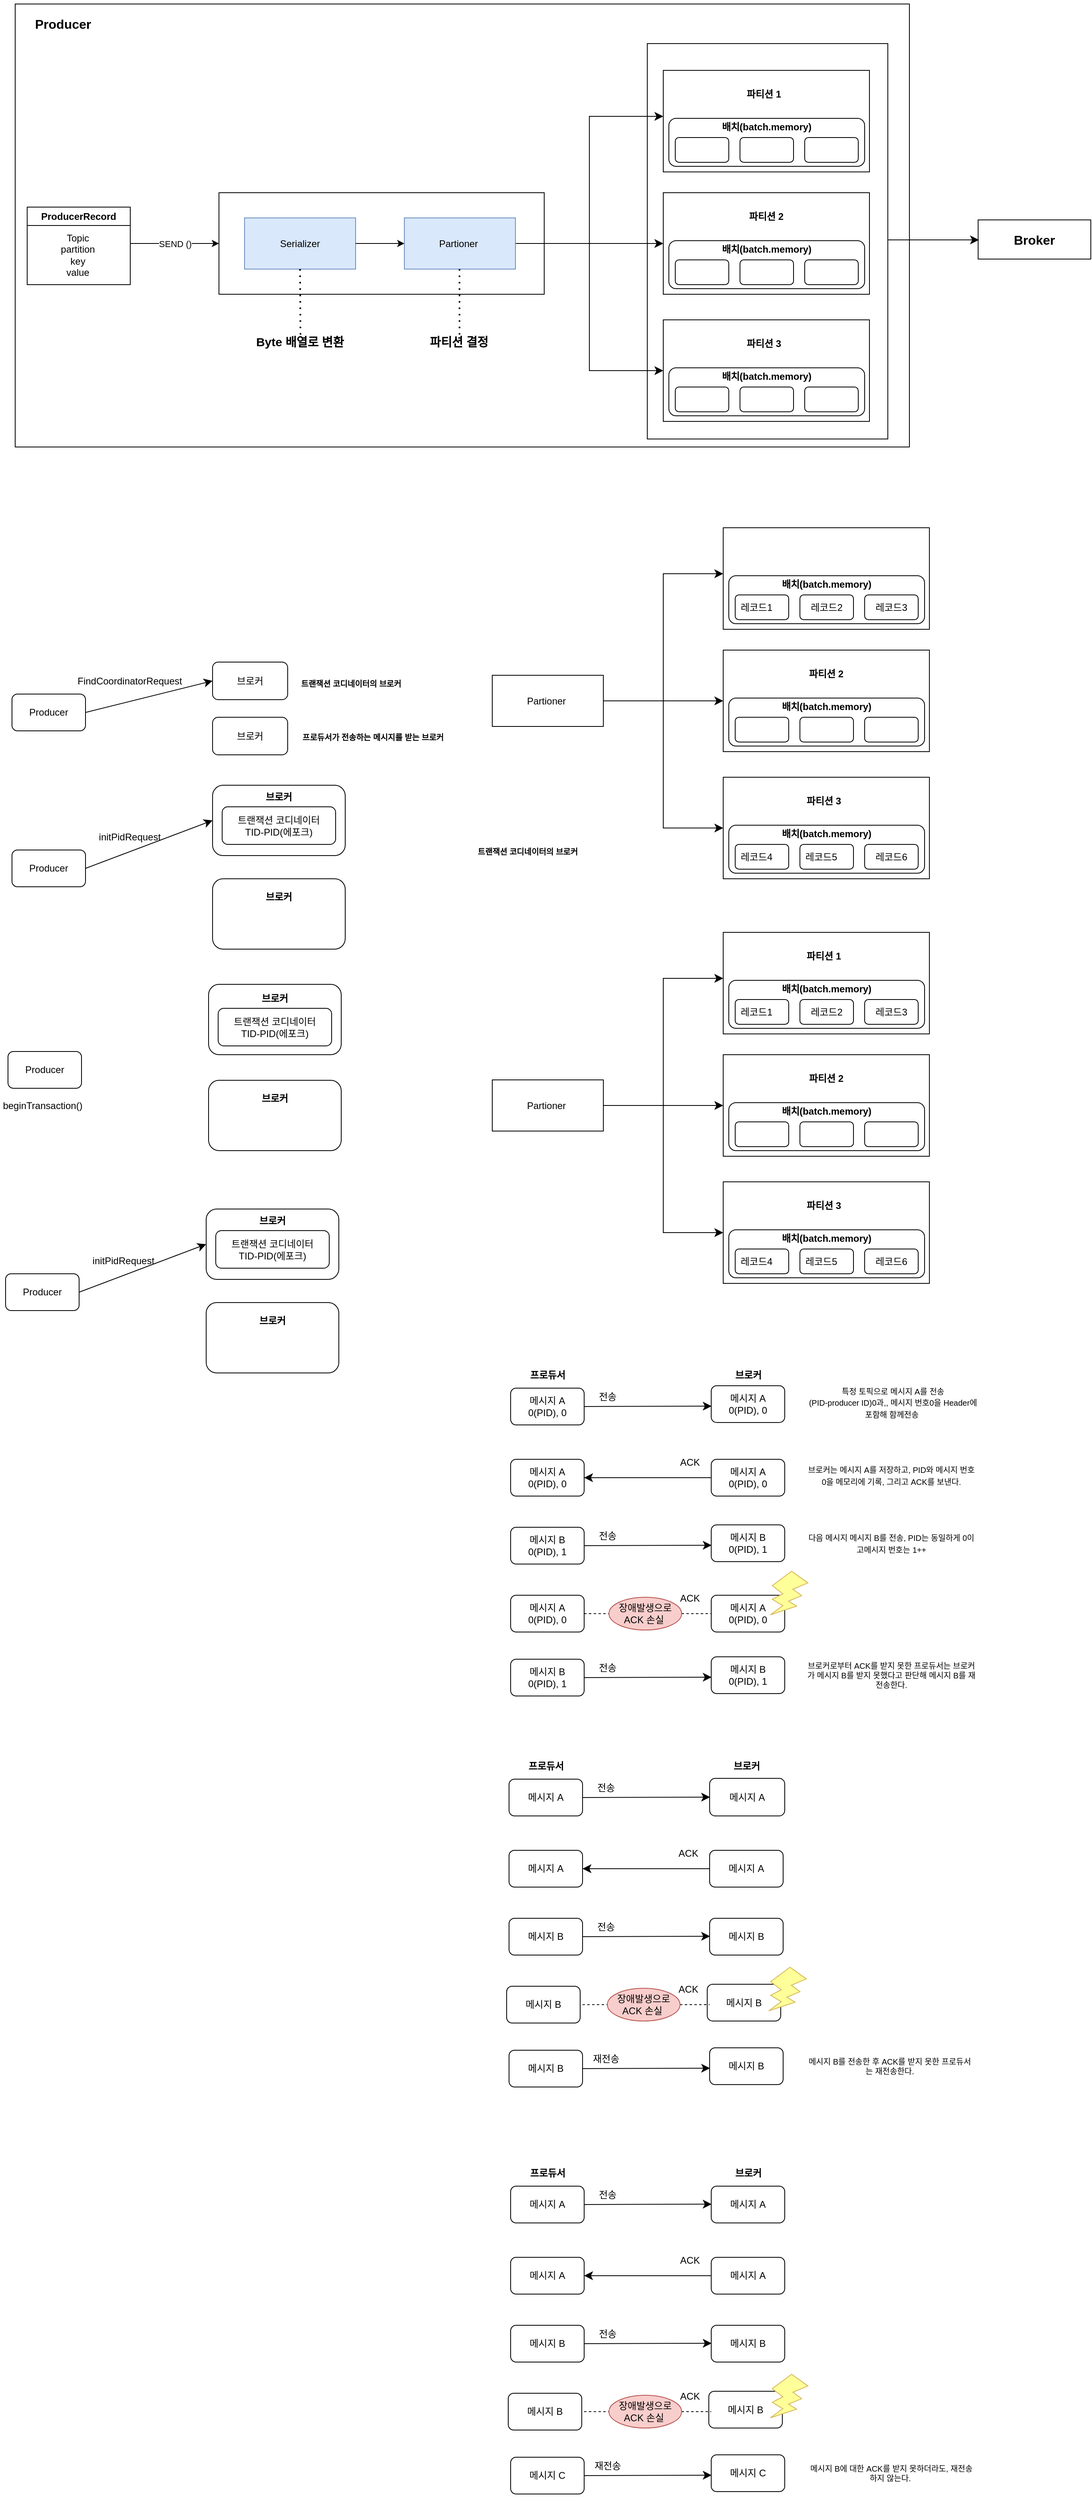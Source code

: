 <mxfile version="21.7.5" type="github">
  <diagram name="페이지-1" id="CoSt_HR49lXktYblnPgQ">
    <mxGraphModel dx="1995" dy="1482" grid="0" gridSize="10" guides="1" tooltips="1" connect="1" arrows="1" fold="1" page="0" pageScale="1" pageWidth="827" pageHeight="1169" math="0" shadow="0">
      <root>
        <mxCell id="0" />
        <mxCell id="1" parent="0" />
        <mxCell id="32S8_ldKSzhRg-4pERwt-147" value="" style="rounded=1;whiteSpace=wrap;html=1;" vertex="1" parent="1">
          <mxGeometry x="-451" y="515" width="166" height="88" as="geometry" />
        </mxCell>
        <mxCell id="32S8_ldKSzhRg-4pERwt-108" value="" style="rounded=0;whiteSpace=wrap;html=1;fillColor=none;" vertex="1" parent="1">
          <mxGeometry x="-693" y="-711" width="1119" height="554" as="geometry" />
        </mxCell>
        <mxCell id="32S8_ldKSzhRg-4pERwt-95" value="" style="rounded=0;whiteSpace=wrap;html=1;fillColor=none;" vertex="1" parent="1">
          <mxGeometry x="-438" y="-475" width="407" height="127" as="geometry" />
        </mxCell>
        <mxCell id="32S8_ldKSzhRg-4pERwt-91" value="" style="rounded=0;whiteSpace=wrap;html=1;fillColor=none;" vertex="1" parent="1">
          <mxGeometry x="98" y="-661.5" width="301" height="494.5" as="geometry" />
        </mxCell>
        <mxCell id="32S8_ldKSzhRg-4pERwt-36" value="메시지 B" style="rounded=1;whiteSpace=wrap;html=1;" vertex="1" parent="1">
          <mxGeometry x="173" y="1765.5" width="92" height="46" as="geometry" />
        </mxCell>
        <mxCell id="7iOHDSarvKrouboTnWBL-36" value="" style="rounded=1;whiteSpace=wrap;html=1;" parent="1" vertex="1">
          <mxGeometry x="200" y="4" width="245" height="60" as="geometry" />
        </mxCell>
        <mxCell id="7iOHDSarvKrouboTnWBL-35" value="" style="rounded=1;whiteSpace=wrap;html=1;" parent="1" vertex="1">
          <mxGeometry x="200" y="157" width="245" height="60" as="geometry" />
        </mxCell>
        <mxCell id="7iOHDSarvKrouboTnWBL-15" value="" style="rounded=1;whiteSpace=wrap;html=1;" parent="1" vertex="1">
          <mxGeometry x="200" y="316" width="245" height="60" as="geometry" />
        </mxCell>
        <mxCell id="7iOHDSarvKrouboTnWBL-1" value="Partioner&amp;nbsp;" style="rounded=0;whiteSpace=wrap;html=1;" parent="1" vertex="1">
          <mxGeometry x="-96" y="128.5" width="139" height="64" as="geometry" />
        </mxCell>
        <mxCell id="7iOHDSarvKrouboTnWBL-5" value="" style="edgeStyle=elbowEdgeStyle;elbow=horizontal;endArrow=classic;html=1;curved=0;rounded=0;endSize=8;startSize=8;fontSize=12;entryX=0;entryY=0.5;entryDx=0;entryDy=0;exitX=1;exitY=0.5;exitDx=0;exitDy=0;" parent="1" source="7iOHDSarvKrouboTnWBL-1" edge="1">
          <mxGeometry width="50" height="50" relative="1" as="geometry">
            <mxPoint x="56" y="108" as="sourcePoint" />
            <mxPoint x="193" y="1.5" as="targetPoint" />
          </mxGeometry>
        </mxCell>
        <mxCell id="7iOHDSarvKrouboTnWBL-8" value="" style="rounded=0;whiteSpace=wrap;html=1;fillColor=none;" parent="1" vertex="1">
          <mxGeometry x="193" y="256" width="258" height="127" as="geometry" />
        </mxCell>
        <mxCell id="7iOHDSarvKrouboTnWBL-9" value="레코드4&lt;span style=&quot;white-space: pre;&quot;&gt;&#x9;&lt;/span&gt;" style="rounded=1;whiteSpace=wrap;html=1;" parent="1" vertex="1">
          <mxGeometry x="208" y="340" width="67" height="31" as="geometry" />
        </mxCell>
        <mxCell id="7iOHDSarvKrouboTnWBL-12" value="" style="edgeStyle=elbowEdgeStyle;elbow=horizontal;endArrow=classic;html=1;curved=0;rounded=0;endSize=8;startSize=8;fontSize=12;exitX=1;exitY=0.5;exitDx=0;exitDy=0;entryX=0;entryY=0.5;entryDx=0;entryDy=0;" parent="1" source="7iOHDSarvKrouboTnWBL-1" edge="1">
          <mxGeometry width="50" height="50" relative="1" as="geometry">
            <mxPoint x="124" y="220" as="sourcePoint" />
            <mxPoint x="193" y="160.5" as="targetPoint" />
          </mxGeometry>
        </mxCell>
        <mxCell id="7iOHDSarvKrouboTnWBL-13" value="" style="edgeStyle=elbowEdgeStyle;elbow=horizontal;endArrow=classic;html=1;curved=0;rounded=0;endSize=8;startSize=8;fontSize=12;exitX=1;exitY=0.5;exitDx=0;exitDy=0;entryX=0;entryY=0.5;entryDx=0;entryDy=0;" parent="1" source="7iOHDSarvKrouboTnWBL-1" target="7iOHDSarvKrouboTnWBL-8" edge="1">
          <mxGeometry width="50" height="50" relative="1" as="geometry">
            <mxPoint x="178" y="212" as="sourcePoint" />
            <mxPoint x="228" y="162" as="targetPoint" />
          </mxGeometry>
        </mxCell>
        <mxCell id="7iOHDSarvKrouboTnWBL-19" value="레코드5&lt;span style=&quot;white-space: pre;&quot;&gt;&#x9;&lt;/span&gt;" style="rounded=1;whiteSpace=wrap;html=1;" parent="1" vertex="1">
          <mxGeometry x="289" y="340" width="67" height="31" as="geometry" />
        </mxCell>
        <mxCell id="7iOHDSarvKrouboTnWBL-20" value="레코드6" style="rounded=1;whiteSpace=wrap;html=1;" parent="1" vertex="1">
          <mxGeometry x="370" y="340" width="67" height="31" as="geometry" />
        </mxCell>
        <mxCell id="7iOHDSarvKrouboTnWBL-21" value="&lt;b&gt;배치(batch.memory)&lt;/b&gt;" style="rounded=1;whiteSpace=wrap;html=1;fillColor=none;strokeColor=none;" parent="1" vertex="1">
          <mxGeometry x="262" y="297" width="121" height="60" as="geometry" />
        </mxCell>
        <mxCell id="7iOHDSarvKrouboTnWBL-22" value="&lt;b&gt;파티션 3&lt;/b&gt;" style="rounded=1;whiteSpace=wrap;html=1;fillColor=none;strokeColor=none;" parent="1" vertex="1">
          <mxGeometry x="259" y="256" width="120" height="60" as="geometry" />
        </mxCell>
        <mxCell id="7iOHDSarvKrouboTnWBL-23" value="" style="rounded=0;whiteSpace=wrap;html=1;fillColor=none;" parent="1" vertex="1">
          <mxGeometry x="193" y="-56" width="258" height="127" as="geometry" />
        </mxCell>
        <mxCell id="7iOHDSarvKrouboTnWBL-24" value="레코드1&lt;span style=&quot;white-space: pre;&quot;&gt;&#x9;&lt;/span&gt;" style="rounded=1;whiteSpace=wrap;html=1;" parent="1" vertex="1">
          <mxGeometry x="208" y="28" width="67" height="31" as="geometry" />
        </mxCell>
        <mxCell id="7iOHDSarvKrouboTnWBL-25" value="레코드2" style="rounded=1;whiteSpace=wrap;html=1;" parent="1" vertex="1">
          <mxGeometry x="289" y="28" width="67" height="31" as="geometry" />
        </mxCell>
        <mxCell id="7iOHDSarvKrouboTnWBL-26" value="&lt;b&gt;배치(batch.memory)&lt;/b&gt;" style="rounded=1;whiteSpace=wrap;html=1;fillColor=none;strokeColor=none;" parent="1" vertex="1">
          <mxGeometry x="262" y="-15" width="121" height="60" as="geometry" />
        </mxCell>
        <mxCell id="7iOHDSarvKrouboTnWBL-27" value="" style="rounded=0;whiteSpace=wrap;html=1;fillColor=none;" parent="1" vertex="1">
          <mxGeometry x="193" y="97" width="258" height="127" as="geometry" />
        </mxCell>
        <mxCell id="7iOHDSarvKrouboTnWBL-28" value="" style="rounded=1;whiteSpace=wrap;html=1;" parent="1" vertex="1">
          <mxGeometry x="208" y="181" width="67" height="31" as="geometry" />
        </mxCell>
        <mxCell id="7iOHDSarvKrouboTnWBL-29" value="" style="rounded=1;whiteSpace=wrap;html=1;" parent="1" vertex="1">
          <mxGeometry x="289" y="181" width="67" height="31" as="geometry" />
        </mxCell>
        <mxCell id="7iOHDSarvKrouboTnWBL-30" value="&lt;b&gt;배치(batch.memory)&lt;/b&gt;" style="rounded=1;whiteSpace=wrap;html=1;fillColor=none;strokeColor=none;" parent="1" vertex="1">
          <mxGeometry x="262" y="138" width="121" height="60" as="geometry" />
        </mxCell>
        <mxCell id="7iOHDSarvKrouboTnWBL-31" value="&lt;b&gt;파티션 2&lt;/b&gt;" style="rounded=1;whiteSpace=wrap;html=1;fillColor=none;strokeColor=none;" parent="1" vertex="1">
          <mxGeometry x="262" y="97" width="120" height="60" as="geometry" />
        </mxCell>
        <mxCell id="7iOHDSarvKrouboTnWBL-33" value="레코드3" style="rounded=1;whiteSpace=wrap;html=1;" parent="1" vertex="1">
          <mxGeometry x="370" y="28" width="67" height="31" as="geometry" />
        </mxCell>
        <mxCell id="7iOHDSarvKrouboTnWBL-34" value="" style="rounded=1;whiteSpace=wrap;html=1;" parent="1" vertex="1">
          <mxGeometry x="370" y="181" width="67" height="31" as="geometry" />
        </mxCell>
        <mxCell id="7iOHDSarvKrouboTnWBL-62" value="" style="rounded=1;whiteSpace=wrap;html=1;" parent="1" vertex="1">
          <mxGeometry x="200" y="510" width="245" height="60" as="geometry" />
        </mxCell>
        <mxCell id="7iOHDSarvKrouboTnWBL-63" value="" style="rounded=1;whiteSpace=wrap;html=1;" parent="1" vertex="1">
          <mxGeometry x="200" y="663" width="245" height="60" as="geometry" />
        </mxCell>
        <mxCell id="7iOHDSarvKrouboTnWBL-64" value="" style="rounded=1;whiteSpace=wrap;html=1;" parent="1" vertex="1">
          <mxGeometry x="200" y="822" width="245" height="60" as="geometry" />
        </mxCell>
        <mxCell id="7iOHDSarvKrouboTnWBL-65" value="Partioner&amp;nbsp;" style="rounded=0;whiteSpace=wrap;html=1;" parent="1" vertex="1">
          <mxGeometry x="-96" y="634.5" width="139" height="64" as="geometry" />
        </mxCell>
        <mxCell id="7iOHDSarvKrouboTnWBL-66" value="" style="edgeStyle=elbowEdgeStyle;elbow=horizontal;endArrow=classic;html=1;curved=0;rounded=0;endSize=8;startSize=8;fontSize=12;entryX=0;entryY=0.5;entryDx=0;entryDy=0;exitX=1;exitY=0.5;exitDx=0;exitDy=0;" parent="1" source="7iOHDSarvKrouboTnWBL-65" edge="1">
          <mxGeometry width="50" height="50" relative="1" as="geometry">
            <mxPoint x="56" y="614" as="sourcePoint" />
            <mxPoint x="193" y="507.5" as="targetPoint" />
          </mxGeometry>
        </mxCell>
        <mxCell id="7iOHDSarvKrouboTnWBL-67" value="" style="rounded=0;whiteSpace=wrap;html=1;fillColor=none;" parent="1" vertex="1">
          <mxGeometry x="193" y="762" width="258" height="127" as="geometry" />
        </mxCell>
        <mxCell id="7iOHDSarvKrouboTnWBL-68" value="레코드4&lt;span style=&quot;white-space: pre;&quot;&gt;&#x9;&lt;/span&gt;" style="rounded=1;whiteSpace=wrap;html=1;" parent="1" vertex="1">
          <mxGeometry x="208" y="846" width="67" height="31" as="geometry" />
        </mxCell>
        <mxCell id="7iOHDSarvKrouboTnWBL-69" value="" style="edgeStyle=elbowEdgeStyle;elbow=horizontal;endArrow=classic;html=1;curved=0;rounded=0;endSize=8;startSize=8;fontSize=12;exitX=1;exitY=0.5;exitDx=0;exitDy=0;entryX=0;entryY=0.5;entryDx=0;entryDy=0;" parent="1" source="7iOHDSarvKrouboTnWBL-65" edge="1">
          <mxGeometry width="50" height="50" relative="1" as="geometry">
            <mxPoint x="124" y="726" as="sourcePoint" />
            <mxPoint x="193" y="666.5" as="targetPoint" />
          </mxGeometry>
        </mxCell>
        <mxCell id="7iOHDSarvKrouboTnWBL-70" value="" style="edgeStyle=elbowEdgeStyle;elbow=horizontal;endArrow=classic;html=1;curved=0;rounded=0;endSize=8;startSize=8;fontSize=12;exitX=1;exitY=0.5;exitDx=0;exitDy=0;entryX=0;entryY=0.5;entryDx=0;entryDy=0;" parent="1" source="7iOHDSarvKrouboTnWBL-65" target="7iOHDSarvKrouboTnWBL-67" edge="1">
          <mxGeometry width="50" height="50" relative="1" as="geometry">
            <mxPoint x="178" y="718" as="sourcePoint" />
            <mxPoint x="228" y="668" as="targetPoint" />
          </mxGeometry>
        </mxCell>
        <mxCell id="7iOHDSarvKrouboTnWBL-71" value="레코드5&lt;span style=&quot;white-space: pre;&quot;&gt;&#x9;&lt;/span&gt;" style="rounded=1;whiteSpace=wrap;html=1;" parent="1" vertex="1">
          <mxGeometry x="289" y="846" width="67" height="31" as="geometry" />
        </mxCell>
        <mxCell id="7iOHDSarvKrouboTnWBL-72" value="레코드6" style="rounded=1;whiteSpace=wrap;html=1;" parent="1" vertex="1">
          <mxGeometry x="370" y="846" width="67" height="31" as="geometry" />
        </mxCell>
        <mxCell id="7iOHDSarvKrouboTnWBL-73" value="&lt;b&gt;배치(batch.memory)&lt;/b&gt;" style="rounded=1;whiteSpace=wrap;html=1;fillColor=none;strokeColor=none;" parent="1" vertex="1">
          <mxGeometry x="262" y="803" width="121" height="60" as="geometry" />
        </mxCell>
        <mxCell id="7iOHDSarvKrouboTnWBL-74" value="&lt;b&gt;파티션 3&lt;/b&gt;" style="rounded=1;whiteSpace=wrap;html=1;fillColor=none;strokeColor=none;" parent="1" vertex="1">
          <mxGeometry x="259" y="762" width="120" height="60" as="geometry" />
        </mxCell>
        <mxCell id="7iOHDSarvKrouboTnWBL-75" value="" style="rounded=0;whiteSpace=wrap;html=1;fillColor=none;" parent="1" vertex="1">
          <mxGeometry x="193" y="450" width="258" height="127" as="geometry" />
        </mxCell>
        <mxCell id="7iOHDSarvKrouboTnWBL-76" value="레코드1&lt;span style=&quot;white-space: pre;&quot;&gt;&#x9;&lt;/span&gt;" style="rounded=1;whiteSpace=wrap;html=1;" parent="1" vertex="1">
          <mxGeometry x="208" y="534" width="67" height="31" as="geometry" />
        </mxCell>
        <mxCell id="7iOHDSarvKrouboTnWBL-77" value="레코드2" style="rounded=1;whiteSpace=wrap;html=1;" parent="1" vertex="1">
          <mxGeometry x="289" y="534" width="67" height="31" as="geometry" />
        </mxCell>
        <mxCell id="7iOHDSarvKrouboTnWBL-78" value="&lt;b&gt;배치(batch.memory)&lt;/b&gt;" style="rounded=1;whiteSpace=wrap;html=1;fillColor=none;strokeColor=none;" parent="1" vertex="1">
          <mxGeometry x="262" y="491" width="121" height="60" as="geometry" />
        </mxCell>
        <mxCell id="7iOHDSarvKrouboTnWBL-79" value="" style="rounded=0;whiteSpace=wrap;html=1;fillColor=none;" parent="1" vertex="1">
          <mxGeometry x="193" y="603" width="258" height="127" as="geometry" />
        </mxCell>
        <mxCell id="7iOHDSarvKrouboTnWBL-80" value="" style="rounded=1;whiteSpace=wrap;html=1;" parent="1" vertex="1">
          <mxGeometry x="208" y="687" width="67" height="31" as="geometry" />
        </mxCell>
        <mxCell id="7iOHDSarvKrouboTnWBL-81" value="" style="rounded=1;whiteSpace=wrap;html=1;" parent="1" vertex="1">
          <mxGeometry x="289" y="687" width="67" height="31" as="geometry" />
        </mxCell>
        <mxCell id="7iOHDSarvKrouboTnWBL-82" value="&lt;b&gt;배치(batch.memory)&lt;/b&gt;" style="rounded=1;whiteSpace=wrap;html=1;fillColor=none;strokeColor=none;" parent="1" vertex="1">
          <mxGeometry x="262" y="644" width="121" height="60" as="geometry" />
        </mxCell>
        <mxCell id="7iOHDSarvKrouboTnWBL-83" value="&lt;b&gt;파티션 2&lt;/b&gt;" style="rounded=1;whiteSpace=wrap;html=1;fillColor=none;strokeColor=none;" parent="1" vertex="1">
          <mxGeometry x="262" y="603" width="120" height="60" as="geometry" />
        </mxCell>
        <mxCell id="7iOHDSarvKrouboTnWBL-84" value="&lt;b&gt;파티션 1&lt;/b&gt;" style="rounded=1;whiteSpace=wrap;html=1;fillColor=none;strokeColor=none;" parent="1" vertex="1">
          <mxGeometry x="259" y="450" width="120" height="60" as="geometry" />
        </mxCell>
        <mxCell id="7iOHDSarvKrouboTnWBL-85" value="레코드3" style="rounded=1;whiteSpace=wrap;html=1;" parent="1" vertex="1">
          <mxGeometry x="370" y="534" width="67" height="31" as="geometry" />
        </mxCell>
        <mxCell id="7iOHDSarvKrouboTnWBL-86" value="" style="rounded=1;whiteSpace=wrap;html=1;" parent="1" vertex="1">
          <mxGeometry x="370" y="687" width="67" height="31" as="geometry" />
        </mxCell>
        <mxCell id="7iOHDSarvKrouboTnWBL-87" value="메시지 A&lt;div&gt;0(PID), 0&lt;/div&gt;" style="rounded=1;whiteSpace=wrap;html=1;" parent="1" vertex="1">
          <mxGeometry x="-73" y="1020" width="92" height="46" as="geometry" />
        </mxCell>
        <mxCell id="7iOHDSarvKrouboTnWBL-88" value="프로듀서" style="rounded=1;whiteSpace=wrap;html=1;fillColor=none;strokeColor=none;arcSize=19;fontStyle=1" parent="1" vertex="1">
          <mxGeometry x="-80.5" y="990" width="107" height="27" as="geometry" />
        </mxCell>
        <mxCell id="7iOHDSarvKrouboTnWBL-90" value="브로커" style="rounded=1;whiteSpace=wrap;html=1;fillColor=none;strokeColor=none;arcSize=19;fontStyle=1" parent="1" vertex="1">
          <mxGeometry x="170.5" y="990" width="107" height="27" as="geometry" />
        </mxCell>
        <mxCell id="7iOHDSarvKrouboTnWBL-91" value="" style="endArrow=classic;html=1;rounded=0;fontSize=12;startSize=8;endSize=8;curved=1;exitX=1;exitY=0.5;exitDx=0;exitDy=0;entryX=0;entryY=0.5;entryDx=0;entryDy=0;" parent="1" source="7iOHDSarvKrouboTnWBL-87" edge="1">
          <mxGeometry width="50" height="50" relative="1" as="geometry">
            <mxPoint x="59" y="1196" as="sourcePoint" />
            <mxPoint x="178.5" y="1042.5" as="targetPoint" />
          </mxGeometry>
        </mxCell>
        <mxCell id="7iOHDSarvKrouboTnWBL-92" value="메시지 A&lt;div&gt;0(PID), 0&lt;/div&gt;" style="rounded=1;whiteSpace=wrap;html=1;" parent="1" vertex="1">
          <mxGeometry x="178" y="1017" width="92" height="46" as="geometry" />
        </mxCell>
        <mxCell id="7iOHDSarvKrouboTnWBL-93" value="전송" style="rounded=1;whiteSpace=wrap;html=1;fillColor=none;strokeColor=none;arcSize=19;" parent="1" vertex="1">
          <mxGeometry x="-5" y="1017" width="107" height="27" as="geometry" />
        </mxCell>
        <mxCell id="7iOHDSarvKrouboTnWBL-94" value="&lt;font style=&quot;font-size: 10px;&quot;&gt;특정 토픽으로 메시지 A를 전송&lt;/font&gt;&lt;div&gt;&lt;font style=&quot;font-size: 10px;&quot;&gt;(PID-producer ID)0과,, 메시지 번호0을 Header에 포함해 함께전송&amp;nbsp;&lt;/font&gt;&lt;/div&gt;" style="rounded=1;whiteSpace=wrap;html=1;fillColor=none;strokeColor=none;arcSize=19;" parent="1" vertex="1">
          <mxGeometry x="299" y="1005" width="213" height="65" as="geometry" />
        </mxCell>
        <mxCell id="7iOHDSarvKrouboTnWBL-96" value="메시지 A&lt;div&gt;0(PID), 0&lt;/div&gt;" style="rounded=1;whiteSpace=wrap;html=1;" parent="1" vertex="1">
          <mxGeometry x="-73" y="1109" width="92" height="46" as="geometry" />
        </mxCell>
        <mxCell id="7iOHDSarvKrouboTnWBL-98" value="메시지 A&lt;div&gt;0(PID), 0&lt;/div&gt;" style="rounded=1;whiteSpace=wrap;html=1;" parent="1" vertex="1">
          <mxGeometry x="178" y="1109" width="92" height="46" as="geometry" />
        </mxCell>
        <mxCell id="7iOHDSarvKrouboTnWBL-99" value="ACK" style="rounded=1;whiteSpace=wrap;html=1;fillColor=none;strokeColor=none;arcSize=19;" parent="1" vertex="1">
          <mxGeometry x="98" y="1099" width="107" height="27" as="geometry" />
        </mxCell>
        <mxCell id="7iOHDSarvKrouboTnWBL-100" value="" style="endArrow=classic;html=1;rounded=0;fontSize=12;startSize=8;endSize=8;curved=1;entryX=1;entryY=0.5;entryDx=0;entryDy=0;exitX=0;exitY=0.5;exitDx=0;exitDy=0;" parent="1" source="7iOHDSarvKrouboTnWBL-98" target="7iOHDSarvKrouboTnWBL-96" edge="1">
          <mxGeometry width="50" height="50" relative="1" as="geometry">
            <mxPoint x="155" y="1224" as="sourcePoint" />
            <mxPoint x="205" y="1174" as="targetPoint" />
          </mxGeometry>
        </mxCell>
        <mxCell id="7iOHDSarvKrouboTnWBL-101" value="&lt;span style=&quot;font-size: 10px;&quot;&gt;브로커는 메시지 A를 저장하고, PID와 메시지 번호 0을 메모리에 기록, 그리고 ACK를 보낸다.&lt;/span&gt;" style="rounded=1;whiteSpace=wrap;html=1;fillColor=none;strokeColor=none;arcSize=19;" parent="1" vertex="1">
          <mxGeometry x="297" y="1096.5" width="213" height="65" as="geometry" />
        </mxCell>
        <mxCell id="7iOHDSarvKrouboTnWBL-102" value="메시지 B&lt;div&gt;0(PID), 1&lt;/div&gt;" style="rounded=1;whiteSpace=wrap;html=1;" parent="1" vertex="1">
          <mxGeometry x="-73" y="1194" width="92" height="46" as="geometry" />
        </mxCell>
        <mxCell id="7iOHDSarvKrouboTnWBL-103" value="" style="endArrow=classic;html=1;rounded=0;fontSize=12;startSize=8;endSize=8;curved=1;exitX=1;exitY=0.5;exitDx=0;exitDy=0;entryX=0;entryY=0.5;entryDx=0;entryDy=0;" parent="1" source="7iOHDSarvKrouboTnWBL-102" edge="1">
          <mxGeometry width="50" height="50" relative="1" as="geometry">
            <mxPoint x="59" y="1370" as="sourcePoint" />
            <mxPoint x="178.5" y="1216.5" as="targetPoint" />
          </mxGeometry>
        </mxCell>
        <mxCell id="7iOHDSarvKrouboTnWBL-104" value="메시지 B&lt;div&gt;0(PID), 1&lt;/div&gt;" style="rounded=1;whiteSpace=wrap;html=1;" parent="1" vertex="1">
          <mxGeometry x="178" y="1191" width="92" height="46" as="geometry" />
        </mxCell>
        <mxCell id="7iOHDSarvKrouboTnWBL-105" value="전송" style="rounded=1;whiteSpace=wrap;html=1;fillColor=none;strokeColor=none;arcSize=19;" parent="1" vertex="1">
          <mxGeometry x="-5" y="1191" width="107" height="27" as="geometry" />
        </mxCell>
        <mxCell id="7iOHDSarvKrouboTnWBL-107" value="&lt;span style=&quot;font-size: 10px;&quot;&gt;다음 메시지 메시지 B를 전송, PID는 동일하게 0이고메시지 번호는 1++&lt;/span&gt;" style="rounded=1;whiteSpace=wrap;html=1;fillColor=none;strokeColor=none;arcSize=19;" parent="1" vertex="1">
          <mxGeometry x="297" y="1181.5" width="213" height="65" as="geometry" />
        </mxCell>
        <mxCell id="7iOHDSarvKrouboTnWBL-108" value="메시지 A&lt;div&gt;0(PID), 0&lt;/div&gt;" style="rounded=1;whiteSpace=wrap;html=1;" parent="1" vertex="1">
          <mxGeometry x="-73" y="1279" width="92" height="46" as="geometry" />
        </mxCell>
        <mxCell id="7iOHDSarvKrouboTnWBL-109" value="메시지 A&lt;div&gt;0(PID), 0&lt;/div&gt;" style="rounded=1;whiteSpace=wrap;html=1;" parent="1" vertex="1">
          <mxGeometry x="178" y="1279" width="92" height="46" as="geometry" />
        </mxCell>
        <mxCell id="7iOHDSarvKrouboTnWBL-110" value="ACK" style="rounded=1;whiteSpace=wrap;html=1;fillColor=none;strokeColor=none;arcSize=19;" parent="1" vertex="1">
          <mxGeometry x="98" y="1269" width="107" height="27" as="geometry" />
        </mxCell>
        <mxCell id="7iOHDSarvKrouboTnWBL-114" value="" style="verticalLabelPosition=bottom;verticalAlign=top;html=1;shape=mxgraph.basic.flash;fillColor=#FFFF99;strokeColor=#d6b656;gradientColor=none;fillStyle=solid;shadow=0;strokeWidth=1;" parent="1" vertex="1">
          <mxGeometry x="252" y="1249" width="47" height="54.5" as="geometry" />
        </mxCell>
        <mxCell id="7iOHDSarvKrouboTnWBL-116" value="" style="endArrow=none;dashed=1;html=1;rounded=0;fontSize=12;startSize=8;endSize=8;curved=1;exitX=1;exitY=0.5;exitDx=0;exitDy=0;entryX=0;entryY=0.5;entryDx=0;entryDy=0;" parent="1" source="7iOHDSarvKrouboTnWBL-113" target="7iOHDSarvKrouboTnWBL-109" edge="1">
          <mxGeometry width="50" height="50" relative="1" as="geometry">
            <mxPoint x="196" y="1283" as="sourcePoint" />
            <mxPoint x="246" y="1233" as="targetPoint" />
          </mxGeometry>
        </mxCell>
        <mxCell id="7iOHDSarvKrouboTnWBL-117" value="" style="endArrow=none;dashed=1;html=1;rounded=0;fontSize=12;startSize=8;endSize=8;curved=1;exitX=1;exitY=0.5;exitDx=0;exitDy=0;entryX=0;entryY=0.5;entryDx=0;entryDy=0;" parent="1" source="7iOHDSarvKrouboTnWBL-108" target="7iOHDSarvKrouboTnWBL-113" edge="1">
          <mxGeometry width="50" height="50" relative="1" as="geometry">
            <mxPoint x="19" y="1302" as="sourcePoint" />
            <mxPoint x="178" y="1302" as="targetPoint" />
          </mxGeometry>
        </mxCell>
        <mxCell id="7iOHDSarvKrouboTnWBL-113" value="장애발생으로 ACK 손실&amp;nbsp;" style="ellipse;whiteSpace=wrap;html=1;fillColor=#f8cecc;strokeColor=#b85450;" parent="1" vertex="1">
          <mxGeometry x="50" y="1281.5" width="91" height="41" as="geometry" />
        </mxCell>
        <mxCell id="7iOHDSarvKrouboTnWBL-118" value="메시지 B&lt;div&gt;0(PID), 1&lt;/div&gt;" style="rounded=1;whiteSpace=wrap;html=1;" parent="1" vertex="1">
          <mxGeometry x="-73" y="1359" width="92" height="46" as="geometry" />
        </mxCell>
        <mxCell id="7iOHDSarvKrouboTnWBL-119" value="" style="endArrow=classic;html=1;rounded=0;fontSize=12;startSize=8;endSize=8;curved=1;exitX=1;exitY=0.5;exitDx=0;exitDy=0;entryX=0;entryY=0.5;entryDx=0;entryDy=0;" parent="1" source="7iOHDSarvKrouboTnWBL-118" edge="1">
          <mxGeometry width="50" height="50" relative="1" as="geometry">
            <mxPoint x="59" y="1535" as="sourcePoint" />
            <mxPoint x="178.5" y="1381.5" as="targetPoint" />
          </mxGeometry>
        </mxCell>
        <mxCell id="7iOHDSarvKrouboTnWBL-120" value="메시지 B&lt;div&gt;0(PID), 1&lt;/div&gt;" style="rounded=1;whiteSpace=wrap;html=1;" parent="1" vertex="1">
          <mxGeometry x="178" y="1356" width="92" height="46" as="geometry" />
        </mxCell>
        <mxCell id="7iOHDSarvKrouboTnWBL-121" value="전송" style="rounded=1;whiteSpace=wrap;html=1;fillColor=none;strokeColor=none;arcSize=19;" parent="1" vertex="1">
          <mxGeometry x="-5" y="1356" width="107" height="27" as="geometry" />
        </mxCell>
        <mxCell id="7iOHDSarvKrouboTnWBL-122" value="브로커로부터 ACK를 받지 못한 프로듀서는 브로커가 메시지 B를 받지 못했다고 판단해 메시지 B를 재전송한다." style="rounded=1;whiteSpace=wrap;html=1;fillColor=none;strokeColor=none;arcSize=19;fontSize=10;" parent="1" vertex="1">
          <mxGeometry x="297" y="1346.5" width="213" height="65" as="geometry" />
        </mxCell>
        <mxCell id="32S8_ldKSzhRg-4pERwt-1" value="메시지 A" style="rounded=1;whiteSpace=wrap;html=1;" vertex="1" parent="1">
          <mxGeometry x="-75" y="1509" width="92" height="46" as="geometry" />
        </mxCell>
        <mxCell id="32S8_ldKSzhRg-4pERwt-2" value="프로듀서" style="rounded=1;whiteSpace=wrap;html=1;fillColor=none;strokeColor=none;arcSize=19;fontStyle=1" vertex="1" parent="1">
          <mxGeometry x="-82.5" y="1479" width="107" height="27" as="geometry" />
        </mxCell>
        <mxCell id="32S8_ldKSzhRg-4pERwt-3" value="브로커" style="rounded=1;whiteSpace=wrap;html=1;fillColor=none;strokeColor=none;arcSize=19;fontStyle=1" vertex="1" parent="1">
          <mxGeometry x="168.5" y="1479" width="107" height="27" as="geometry" />
        </mxCell>
        <mxCell id="32S8_ldKSzhRg-4pERwt-4" value="" style="endArrow=classic;html=1;rounded=0;fontSize=12;startSize=8;endSize=8;curved=1;exitX=1;exitY=0.5;exitDx=0;exitDy=0;entryX=0;entryY=0.5;entryDx=0;entryDy=0;" edge="1" parent="1" source="32S8_ldKSzhRg-4pERwt-1">
          <mxGeometry width="50" height="50" relative="1" as="geometry">
            <mxPoint x="57" y="1685" as="sourcePoint" />
            <mxPoint x="176.5" y="1531.5" as="targetPoint" />
          </mxGeometry>
        </mxCell>
        <mxCell id="32S8_ldKSzhRg-4pERwt-6" value="전송" style="rounded=1;whiteSpace=wrap;html=1;fillColor=none;strokeColor=none;arcSize=19;" vertex="1" parent="1">
          <mxGeometry x="-7" y="1506" width="107" height="27" as="geometry" />
        </mxCell>
        <mxCell id="32S8_ldKSzhRg-4pERwt-10" value="ACK" style="rounded=1;whiteSpace=wrap;html=1;fillColor=none;strokeColor=none;arcSize=19;" vertex="1" parent="1">
          <mxGeometry x="96" y="1588" width="107" height="27" as="geometry" />
        </mxCell>
        <mxCell id="32S8_ldKSzhRg-4pERwt-11" value="" style="endArrow=classic;html=1;rounded=0;fontSize=12;startSize=8;endSize=8;curved=1;entryX=1;entryY=0.5;entryDx=0;entryDy=0;exitX=0;exitY=0.5;exitDx=0;exitDy=0;" edge="1" parent="1">
          <mxGeometry width="50" height="50" relative="1" as="geometry">
            <mxPoint x="176" y="1621" as="sourcePoint" />
            <mxPoint x="17" y="1621" as="targetPoint" />
          </mxGeometry>
        </mxCell>
        <mxCell id="32S8_ldKSzhRg-4pERwt-13" value="메시지 B" style="rounded=1;whiteSpace=wrap;html=1;" vertex="1" parent="1">
          <mxGeometry x="-75" y="1683" width="92" height="46" as="geometry" />
        </mxCell>
        <mxCell id="32S8_ldKSzhRg-4pERwt-14" value="" style="endArrow=classic;html=1;rounded=0;fontSize=12;startSize=8;endSize=8;curved=1;exitX=1;exitY=0.5;exitDx=0;exitDy=0;entryX=0;entryY=0.5;entryDx=0;entryDy=0;" edge="1" parent="1" source="32S8_ldKSzhRg-4pERwt-13">
          <mxGeometry width="50" height="50" relative="1" as="geometry">
            <mxPoint x="57" y="1859" as="sourcePoint" />
            <mxPoint x="176.5" y="1705.5" as="targetPoint" />
          </mxGeometry>
        </mxCell>
        <mxCell id="32S8_ldKSzhRg-4pERwt-16" value="전송" style="rounded=1;whiteSpace=wrap;html=1;fillColor=none;strokeColor=none;arcSize=19;" vertex="1" parent="1">
          <mxGeometry x="-7" y="1680" width="107" height="27" as="geometry" />
        </mxCell>
        <mxCell id="32S8_ldKSzhRg-4pERwt-20" value="ACK" style="rounded=1;whiteSpace=wrap;html=1;fillColor=none;strokeColor=none;arcSize=19;" vertex="1" parent="1">
          <mxGeometry x="96" y="1758" width="107" height="27" as="geometry" />
        </mxCell>
        <mxCell id="32S8_ldKSzhRg-4pERwt-22" value="" style="endArrow=none;dashed=1;html=1;rounded=0;fontSize=12;startSize=8;endSize=8;curved=1;exitX=1;exitY=0.5;exitDx=0;exitDy=0;entryX=0;entryY=0.5;entryDx=0;entryDy=0;" edge="1" parent="1" source="32S8_ldKSzhRg-4pERwt-24">
          <mxGeometry width="50" height="50" relative="1" as="geometry">
            <mxPoint x="194" y="1772" as="sourcePoint" />
            <mxPoint x="176" y="1791" as="targetPoint" />
          </mxGeometry>
        </mxCell>
        <mxCell id="32S8_ldKSzhRg-4pERwt-21" value="" style="verticalLabelPosition=bottom;verticalAlign=top;html=1;shape=mxgraph.basic.flash;fillColor=#FFFF99;strokeColor=#d6b656;gradientColor=none;fillStyle=solid;shadow=0;strokeWidth=1;" vertex="1" parent="1">
          <mxGeometry x="250" y="1744.25" width="47" height="54.5" as="geometry" />
        </mxCell>
        <mxCell id="32S8_ldKSzhRg-4pERwt-23" value="" style="endArrow=none;dashed=1;html=1;rounded=0;fontSize=12;startSize=8;endSize=8;curved=1;exitX=1;exitY=0.5;exitDx=0;exitDy=0;entryX=0;entryY=0.5;entryDx=0;entryDy=0;" edge="1" parent="1" target="32S8_ldKSzhRg-4pERwt-24">
          <mxGeometry width="50" height="50" relative="1" as="geometry">
            <mxPoint x="17" y="1791" as="sourcePoint" />
            <mxPoint x="176" y="1791" as="targetPoint" />
          </mxGeometry>
        </mxCell>
        <mxCell id="32S8_ldKSzhRg-4pERwt-24" value="장애발생으로 ACK 손실&amp;nbsp;" style="ellipse;whiteSpace=wrap;html=1;fillColor=#f8cecc;strokeColor=#b85450;" vertex="1" parent="1">
          <mxGeometry x="48" y="1770.5" width="91" height="41" as="geometry" />
        </mxCell>
        <mxCell id="32S8_ldKSzhRg-4pERwt-25" value="메시지 B" style="rounded=1;whiteSpace=wrap;html=1;" vertex="1" parent="1">
          <mxGeometry x="-75" y="1848" width="92" height="46" as="geometry" />
        </mxCell>
        <mxCell id="32S8_ldKSzhRg-4pERwt-26" value="" style="endArrow=classic;html=1;rounded=0;fontSize=12;startSize=8;endSize=8;curved=1;exitX=1;exitY=0.5;exitDx=0;exitDy=0;entryX=0;entryY=0.5;entryDx=0;entryDy=0;" edge="1" parent="1" source="32S8_ldKSzhRg-4pERwt-25">
          <mxGeometry width="50" height="50" relative="1" as="geometry">
            <mxPoint x="57" y="2024" as="sourcePoint" />
            <mxPoint x="176.5" y="1870.5" as="targetPoint" />
          </mxGeometry>
        </mxCell>
        <mxCell id="32S8_ldKSzhRg-4pERwt-27" value="메시지 B" style="rounded=1;whiteSpace=wrap;html=1;" vertex="1" parent="1">
          <mxGeometry x="176" y="1845" width="92" height="46" as="geometry" />
        </mxCell>
        <mxCell id="32S8_ldKSzhRg-4pERwt-28" value="재전송" style="rounded=1;whiteSpace=wrap;html=1;fillColor=none;strokeColor=none;arcSize=19;" vertex="1" parent="1">
          <mxGeometry x="-7" y="1845" width="107" height="27" as="geometry" />
        </mxCell>
        <mxCell id="32S8_ldKSzhRg-4pERwt-29" value="메시지 B를 전송한 후 ACK를 받지 못한 프로듀서는 재전송한다." style="rounded=1;whiteSpace=wrap;html=1;fillColor=none;strokeColor=none;arcSize=19;fontSize=10;" vertex="1" parent="1">
          <mxGeometry x="295" y="1835.5" width="213" height="65" as="geometry" />
        </mxCell>
        <mxCell id="32S8_ldKSzhRg-4pERwt-30" value="메시지 A" style="rounded=1;whiteSpace=wrap;html=1;" vertex="1" parent="1">
          <mxGeometry x="-75" y="1598" width="92" height="46" as="geometry" />
        </mxCell>
        <mxCell id="32S8_ldKSzhRg-4pERwt-31" value="메시지 A" style="rounded=1;whiteSpace=wrap;html=1;" vertex="1" parent="1">
          <mxGeometry x="176" y="1508" width="94" height="47" as="geometry" />
        </mxCell>
        <mxCell id="32S8_ldKSzhRg-4pERwt-32" value="메시지 A" style="rounded=1;whiteSpace=wrap;html=1;" vertex="1" parent="1">
          <mxGeometry x="176" y="1598" width="92" height="46" as="geometry" />
        </mxCell>
        <mxCell id="32S8_ldKSzhRg-4pERwt-33" value="메시지 B" style="rounded=1;whiteSpace=wrap;html=1;" vertex="1" parent="1">
          <mxGeometry x="176" y="1683" width="92" height="46" as="geometry" />
        </mxCell>
        <mxCell id="32S8_ldKSzhRg-4pERwt-37" value="메시지 B" style="rounded=1;whiteSpace=wrap;html=1;" vertex="1" parent="1">
          <mxGeometry x="-78" y="1768" width="92" height="46" as="geometry" />
        </mxCell>
        <mxCell id="32S8_ldKSzhRg-4pERwt-38" value="메시지 B" style="rounded=1;whiteSpace=wrap;html=1;" vertex="1" parent="1">
          <mxGeometry x="175" y="2274.5" width="92" height="46" as="geometry" />
        </mxCell>
        <mxCell id="32S8_ldKSzhRg-4pERwt-39" value="메시지 A" style="rounded=1;whiteSpace=wrap;html=1;" vertex="1" parent="1">
          <mxGeometry x="-73" y="2018" width="92" height="46" as="geometry" />
        </mxCell>
        <mxCell id="32S8_ldKSzhRg-4pERwt-40" value="프로듀서" style="rounded=1;whiteSpace=wrap;html=1;fillColor=none;strokeColor=none;arcSize=19;fontStyle=1" vertex="1" parent="1">
          <mxGeometry x="-80.5" y="1988" width="107" height="27" as="geometry" />
        </mxCell>
        <mxCell id="32S8_ldKSzhRg-4pERwt-41" value="브로커" style="rounded=1;whiteSpace=wrap;html=1;fillColor=none;strokeColor=none;arcSize=19;fontStyle=1" vertex="1" parent="1">
          <mxGeometry x="170.5" y="1988" width="107" height="27" as="geometry" />
        </mxCell>
        <mxCell id="32S8_ldKSzhRg-4pERwt-42" value="" style="endArrow=classic;html=1;rounded=0;fontSize=12;startSize=8;endSize=8;curved=1;exitX=1;exitY=0.5;exitDx=0;exitDy=0;entryX=0;entryY=0.5;entryDx=0;entryDy=0;" edge="1" parent="1" source="32S8_ldKSzhRg-4pERwt-39">
          <mxGeometry width="50" height="50" relative="1" as="geometry">
            <mxPoint x="59" y="2194" as="sourcePoint" />
            <mxPoint x="178.5" y="2040.5" as="targetPoint" />
          </mxGeometry>
        </mxCell>
        <mxCell id="32S8_ldKSzhRg-4pERwt-43" value="전송" style="rounded=1;whiteSpace=wrap;html=1;fillColor=none;strokeColor=none;arcSize=19;" vertex="1" parent="1">
          <mxGeometry x="-5" y="2015" width="107" height="27" as="geometry" />
        </mxCell>
        <mxCell id="32S8_ldKSzhRg-4pERwt-44" value="ACK" style="rounded=1;whiteSpace=wrap;html=1;fillColor=none;strokeColor=none;arcSize=19;" vertex="1" parent="1">
          <mxGeometry x="98" y="2097" width="107" height="27" as="geometry" />
        </mxCell>
        <mxCell id="32S8_ldKSzhRg-4pERwt-45" value="" style="endArrow=classic;html=1;rounded=0;fontSize=12;startSize=8;endSize=8;curved=1;entryX=1;entryY=0.5;entryDx=0;entryDy=0;exitX=0;exitY=0.5;exitDx=0;exitDy=0;" edge="1" parent="1">
          <mxGeometry width="50" height="50" relative="1" as="geometry">
            <mxPoint x="178" y="2130" as="sourcePoint" />
            <mxPoint x="19" y="2130" as="targetPoint" />
          </mxGeometry>
        </mxCell>
        <mxCell id="32S8_ldKSzhRg-4pERwt-46" value="메시지 B" style="rounded=1;whiteSpace=wrap;html=1;" vertex="1" parent="1">
          <mxGeometry x="-73" y="2192" width="92" height="46" as="geometry" />
        </mxCell>
        <mxCell id="32S8_ldKSzhRg-4pERwt-47" value="" style="endArrow=classic;html=1;rounded=0;fontSize=12;startSize=8;endSize=8;curved=1;exitX=1;exitY=0.5;exitDx=0;exitDy=0;entryX=0;entryY=0.5;entryDx=0;entryDy=0;" edge="1" parent="1" source="32S8_ldKSzhRg-4pERwt-46">
          <mxGeometry width="50" height="50" relative="1" as="geometry">
            <mxPoint x="59" y="2368" as="sourcePoint" />
            <mxPoint x="178.5" y="2214.5" as="targetPoint" />
          </mxGeometry>
        </mxCell>
        <mxCell id="32S8_ldKSzhRg-4pERwt-48" value="전송" style="rounded=1;whiteSpace=wrap;html=1;fillColor=none;strokeColor=none;arcSize=19;" vertex="1" parent="1">
          <mxGeometry x="-5" y="2189" width="107" height="27" as="geometry" />
        </mxCell>
        <mxCell id="32S8_ldKSzhRg-4pERwt-49" value="ACK" style="rounded=1;whiteSpace=wrap;html=1;fillColor=none;strokeColor=none;arcSize=19;" vertex="1" parent="1">
          <mxGeometry x="98" y="2267" width="107" height="27" as="geometry" />
        </mxCell>
        <mxCell id="32S8_ldKSzhRg-4pERwt-50" value="" style="endArrow=none;dashed=1;html=1;rounded=0;fontSize=12;startSize=8;endSize=8;curved=1;exitX=1;exitY=0.5;exitDx=0;exitDy=0;entryX=0;entryY=0.5;entryDx=0;entryDy=0;" edge="1" parent="1" source="32S8_ldKSzhRg-4pERwt-53">
          <mxGeometry width="50" height="50" relative="1" as="geometry">
            <mxPoint x="196" y="2281" as="sourcePoint" />
            <mxPoint x="178" y="2300" as="targetPoint" />
          </mxGeometry>
        </mxCell>
        <mxCell id="32S8_ldKSzhRg-4pERwt-51" value="" style="verticalLabelPosition=bottom;verticalAlign=top;html=1;shape=mxgraph.basic.flash;fillColor=#FFFF99;strokeColor=#d6b656;gradientColor=none;fillStyle=solid;shadow=0;strokeWidth=1;" vertex="1" parent="1">
          <mxGeometry x="252" y="2253.25" width="47" height="54.5" as="geometry" />
        </mxCell>
        <mxCell id="32S8_ldKSzhRg-4pERwt-52" value="" style="endArrow=none;dashed=1;html=1;rounded=0;fontSize=12;startSize=8;endSize=8;curved=1;exitX=1;exitY=0.5;exitDx=0;exitDy=0;entryX=0;entryY=0.5;entryDx=0;entryDy=0;" edge="1" parent="1" target="32S8_ldKSzhRg-4pERwt-53">
          <mxGeometry width="50" height="50" relative="1" as="geometry">
            <mxPoint x="19" y="2300" as="sourcePoint" />
            <mxPoint x="178" y="2300" as="targetPoint" />
          </mxGeometry>
        </mxCell>
        <mxCell id="32S8_ldKSzhRg-4pERwt-53" value="장애발생으로 ACK 손실&amp;nbsp;" style="ellipse;whiteSpace=wrap;html=1;fillColor=#f8cecc;strokeColor=#b85450;" vertex="1" parent="1">
          <mxGeometry x="50" y="2279.5" width="91" height="41" as="geometry" />
        </mxCell>
        <mxCell id="32S8_ldKSzhRg-4pERwt-54" value="메시지 C" style="rounded=1;whiteSpace=wrap;html=1;" vertex="1" parent="1">
          <mxGeometry x="-73" y="2357" width="92" height="46" as="geometry" />
        </mxCell>
        <mxCell id="32S8_ldKSzhRg-4pERwt-55" value="" style="endArrow=classic;html=1;rounded=0;fontSize=12;startSize=8;endSize=8;curved=1;exitX=1;exitY=0.5;exitDx=0;exitDy=0;entryX=0;entryY=0.5;entryDx=0;entryDy=0;" edge="1" parent="1" source="32S8_ldKSzhRg-4pERwt-54">
          <mxGeometry width="50" height="50" relative="1" as="geometry">
            <mxPoint x="59" y="2533" as="sourcePoint" />
            <mxPoint x="178.5" y="2379.5" as="targetPoint" />
          </mxGeometry>
        </mxCell>
        <mxCell id="32S8_ldKSzhRg-4pERwt-56" value="메시지 C" style="rounded=1;whiteSpace=wrap;html=1;" vertex="1" parent="1">
          <mxGeometry x="178" y="2354" width="92" height="46" as="geometry" />
        </mxCell>
        <mxCell id="32S8_ldKSzhRg-4pERwt-57" value="재전송" style="rounded=1;whiteSpace=wrap;html=1;fillColor=none;strokeColor=none;arcSize=19;" vertex="1" parent="1">
          <mxGeometry x="-5" y="2354" width="107" height="27" as="geometry" />
        </mxCell>
        <mxCell id="32S8_ldKSzhRg-4pERwt-58" value="메시지 B에 대한 ACK를 받지 못하더라도, 재전송 하지 않는다.&amp;nbsp;" style="rounded=1;whiteSpace=wrap;html=1;fillColor=none;strokeColor=none;arcSize=19;fontSize=10;" vertex="1" parent="1">
          <mxGeometry x="297" y="2344.5" width="213" height="65" as="geometry" />
        </mxCell>
        <mxCell id="32S8_ldKSzhRg-4pERwt-59" value="메시지 A" style="rounded=1;whiteSpace=wrap;html=1;" vertex="1" parent="1">
          <mxGeometry x="-73" y="2107" width="92" height="46" as="geometry" />
        </mxCell>
        <mxCell id="32S8_ldKSzhRg-4pERwt-60" value="메시지 A" style="rounded=1;whiteSpace=wrap;html=1;" vertex="1" parent="1">
          <mxGeometry x="178" y="2018" width="92" height="46" as="geometry" />
        </mxCell>
        <mxCell id="32S8_ldKSzhRg-4pERwt-61" value="메시지 A" style="rounded=1;whiteSpace=wrap;html=1;" vertex="1" parent="1">
          <mxGeometry x="178" y="2107" width="92" height="46" as="geometry" />
        </mxCell>
        <mxCell id="32S8_ldKSzhRg-4pERwt-62" value="메시지 B" style="rounded=1;whiteSpace=wrap;html=1;" vertex="1" parent="1">
          <mxGeometry x="178" y="2192" width="92" height="46" as="geometry" />
        </mxCell>
        <mxCell id="32S8_ldKSzhRg-4pERwt-63" value="메시지 B" style="rounded=1;whiteSpace=wrap;html=1;" vertex="1" parent="1">
          <mxGeometry x="-76" y="2277" width="92" height="46" as="geometry" />
        </mxCell>
        <mxCell id="32S8_ldKSzhRg-4pERwt-65" value="" style="rounded=1;whiteSpace=wrap;html=1;" vertex="1" parent="1">
          <mxGeometry x="125" y="-568" width="245" height="60" as="geometry" />
        </mxCell>
        <mxCell id="32S8_ldKSzhRg-4pERwt-66" value="" style="rounded=1;whiteSpace=wrap;html=1;" vertex="1" parent="1">
          <mxGeometry x="125" y="-415" width="245" height="60" as="geometry" />
        </mxCell>
        <mxCell id="32S8_ldKSzhRg-4pERwt-67" value="" style="rounded=1;whiteSpace=wrap;html=1;" vertex="1" parent="1">
          <mxGeometry x="125" y="-256" width="245" height="60" as="geometry" />
        </mxCell>
        <mxCell id="32S8_ldKSzhRg-4pERwt-69" value="" style="edgeStyle=elbowEdgeStyle;elbow=horizontal;endArrow=classic;html=1;curved=0;rounded=0;endSize=8;startSize=8;fontSize=12;entryX=0;entryY=0.5;entryDx=0;entryDy=0;exitX=1;exitY=0.5;exitDx=0;exitDy=0;" edge="1" parent="1">
          <mxGeometry width="50" height="50" relative="1" as="geometry">
            <mxPoint x="-67" y="-411.5" as="sourcePoint" />
            <mxPoint x="118" y="-570.5" as="targetPoint" />
          </mxGeometry>
        </mxCell>
        <mxCell id="32S8_ldKSzhRg-4pERwt-70" value="" style="rounded=0;whiteSpace=wrap;html=1;fillColor=none;" vertex="1" parent="1">
          <mxGeometry x="118" y="-316" width="258" height="127" as="geometry" />
        </mxCell>
        <mxCell id="32S8_ldKSzhRg-4pERwt-71" value="" style="rounded=1;whiteSpace=wrap;html=1;" vertex="1" parent="1">
          <mxGeometry x="133" y="-232" width="67" height="31" as="geometry" />
        </mxCell>
        <mxCell id="32S8_ldKSzhRg-4pERwt-72" value="" style="edgeStyle=elbowEdgeStyle;elbow=horizontal;endArrow=classic;html=1;curved=0;rounded=0;endSize=8;startSize=8;fontSize=12;exitX=1;exitY=0.5;exitDx=0;exitDy=0;entryX=0;entryY=0.5;entryDx=0;entryDy=0;" edge="1" parent="1">
          <mxGeometry width="50" height="50" relative="1" as="geometry">
            <mxPoint x="-67" y="-411.5" as="sourcePoint" />
            <mxPoint x="118" y="-411.5" as="targetPoint" />
          </mxGeometry>
        </mxCell>
        <mxCell id="32S8_ldKSzhRg-4pERwt-73" value="" style="edgeStyle=elbowEdgeStyle;elbow=horizontal;endArrow=classic;html=1;curved=0;rounded=0;endSize=8;startSize=8;fontSize=12;exitX=1;exitY=0.5;exitDx=0;exitDy=0;entryX=0;entryY=0.5;entryDx=0;entryDy=0;" edge="1" parent="1" target="32S8_ldKSzhRg-4pERwt-70">
          <mxGeometry width="50" height="50" relative="1" as="geometry">
            <mxPoint x="-67" y="-411.5" as="sourcePoint" />
            <mxPoint x="153" y="-410" as="targetPoint" />
          </mxGeometry>
        </mxCell>
        <mxCell id="32S8_ldKSzhRg-4pERwt-74" value="" style="rounded=1;whiteSpace=wrap;html=1;" vertex="1" parent="1">
          <mxGeometry x="214" y="-232" width="67" height="31" as="geometry" />
        </mxCell>
        <mxCell id="32S8_ldKSzhRg-4pERwt-75" value="" style="rounded=1;whiteSpace=wrap;html=1;" vertex="1" parent="1">
          <mxGeometry x="295" y="-232" width="67" height="31" as="geometry" />
        </mxCell>
        <mxCell id="32S8_ldKSzhRg-4pERwt-76" value="&lt;b&gt;배치(batch.memory)&lt;/b&gt;" style="rounded=1;whiteSpace=wrap;html=1;fillColor=none;strokeColor=none;" vertex="1" parent="1">
          <mxGeometry x="187" y="-275" width="121" height="60" as="geometry" />
        </mxCell>
        <mxCell id="32S8_ldKSzhRg-4pERwt-77" value="&lt;b&gt;파티션 3&lt;/b&gt;" style="rounded=1;whiteSpace=wrap;html=1;fillColor=none;strokeColor=none;" vertex="1" parent="1">
          <mxGeometry x="184" y="-316" width="120" height="60" as="geometry" />
        </mxCell>
        <mxCell id="32S8_ldKSzhRg-4pERwt-78" value="" style="rounded=0;whiteSpace=wrap;html=1;fillColor=none;" vertex="1" parent="1">
          <mxGeometry x="118" y="-628" width="258" height="127" as="geometry" />
        </mxCell>
        <mxCell id="32S8_ldKSzhRg-4pERwt-79" value="" style="rounded=1;whiteSpace=wrap;html=1;" vertex="1" parent="1">
          <mxGeometry x="133" y="-544" width="67" height="31" as="geometry" />
        </mxCell>
        <mxCell id="32S8_ldKSzhRg-4pERwt-80" value="" style="rounded=1;whiteSpace=wrap;html=1;" vertex="1" parent="1">
          <mxGeometry x="214" y="-544" width="67" height="31" as="geometry" />
        </mxCell>
        <mxCell id="32S8_ldKSzhRg-4pERwt-81" value="&lt;b&gt;배치(batch.memory)&lt;/b&gt;" style="rounded=1;whiteSpace=wrap;html=1;fillColor=none;strokeColor=none;" vertex="1" parent="1">
          <mxGeometry x="187" y="-587" width="121" height="59" as="geometry" />
        </mxCell>
        <mxCell id="32S8_ldKSzhRg-4pERwt-82" value="" style="rounded=0;whiteSpace=wrap;html=1;fillColor=none;" vertex="1" parent="1">
          <mxGeometry x="118" y="-475" width="258" height="127" as="geometry" />
        </mxCell>
        <mxCell id="32S8_ldKSzhRg-4pERwt-83" value="" style="rounded=1;whiteSpace=wrap;html=1;" vertex="1" parent="1">
          <mxGeometry x="133" y="-391" width="67" height="31" as="geometry" />
        </mxCell>
        <mxCell id="32S8_ldKSzhRg-4pERwt-84" value="" style="rounded=1;whiteSpace=wrap;html=1;" vertex="1" parent="1">
          <mxGeometry x="214" y="-391" width="67" height="31" as="geometry" />
        </mxCell>
        <mxCell id="32S8_ldKSzhRg-4pERwt-85" value="&lt;b&gt;배치(batch.memory)&lt;/b&gt;" style="rounded=1;whiteSpace=wrap;html=1;fillColor=none;strokeColor=none;" vertex="1" parent="1">
          <mxGeometry x="187" y="-434" width="121" height="60" as="geometry" />
        </mxCell>
        <mxCell id="32S8_ldKSzhRg-4pERwt-86" value="&lt;b&gt;파티션 2&lt;/b&gt;" style="rounded=1;whiteSpace=wrap;html=1;fillColor=none;strokeColor=none;" vertex="1" parent="1">
          <mxGeometry x="187" y="-475" width="120" height="60" as="geometry" />
        </mxCell>
        <mxCell id="32S8_ldKSzhRg-4pERwt-87" value="&lt;b&gt;파티션 1&lt;/b&gt;" style="rounded=1;whiteSpace=wrap;html=1;fillColor=none;strokeColor=none;" vertex="1" parent="1">
          <mxGeometry x="184" y="-628" width="120" height="60" as="geometry" />
        </mxCell>
        <mxCell id="32S8_ldKSzhRg-4pERwt-88" value="" style="rounded=1;whiteSpace=wrap;html=1;" vertex="1" parent="1">
          <mxGeometry x="295" y="-544" width="67" height="31" as="geometry" />
        </mxCell>
        <mxCell id="32S8_ldKSzhRg-4pERwt-89" value="" style="rounded=1;whiteSpace=wrap;html=1;" vertex="1" parent="1">
          <mxGeometry x="295" y="-391" width="67" height="31" as="geometry" />
        </mxCell>
        <mxCell id="32S8_ldKSzhRg-4pERwt-90" value="Partioner&amp;nbsp;" style="rounded=0;whiteSpace=wrap;html=1;fillColor=#dae8fc;strokeColor=#6c8ebf;" vertex="1" parent="1">
          <mxGeometry x="-206" y="-443.5" width="139" height="64" as="geometry" />
        </mxCell>
        <mxCell id="32S8_ldKSzhRg-4pERwt-92" value="Serializer" style="rounded=0;whiteSpace=wrap;html=1;fillColor=#dae8fc;strokeColor=#6c8ebf;" vertex="1" parent="1">
          <mxGeometry x="-406" y="-443.5" width="139" height="64" as="geometry" />
        </mxCell>
        <mxCell id="32S8_ldKSzhRg-4pERwt-94" value="" style="endArrow=classic;html=1;rounded=0;exitX=1;exitY=0.5;exitDx=0;exitDy=0;entryX=0;entryY=0.5;entryDx=0;entryDy=0;" edge="1" parent="1" source="32S8_ldKSzhRg-4pERwt-92" target="32S8_ldKSzhRg-4pERwt-90">
          <mxGeometry width="50" height="50" relative="1" as="geometry">
            <mxPoint x="-45" y="-250" as="sourcePoint" />
            <mxPoint x="5" y="-300" as="targetPoint" />
          </mxGeometry>
        </mxCell>
        <mxCell id="32S8_ldKSzhRg-4pERwt-96" value="&lt;span style=&quot;font-size: 16px;&quot;&gt;&lt;b style=&quot;font-size: 16px;&quot;&gt;Producer&lt;/b&gt;&lt;/span&gt;" style="rounded=1;whiteSpace=wrap;html=1;fillColor=none;strokeColor=none;fontSize=16;" vertex="1" parent="1">
          <mxGeometry x="-693" y="-716" width="120" height="60" as="geometry" />
        </mxCell>
        <mxCell id="32S8_ldKSzhRg-4pERwt-98" value="" style="endArrow=none;dashed=1;html=1;dashPattern=1 3;strokeWidth=2;rounded=0;exitX=0.5;exitY=1;exitDx=0;exitDy=0;" edge="1" parent="1" source="32S8_ldKSzhRg-4pERwt-92">
          <mxGeometry width="50" height="50" relative="1" as="geometry">
            <mxPoint x="-45" y="-350" as="sourcePoint" />
            <mxPoint x="-336" y="-297" as="targetPoint" />
          </mxGeometry>
        </mxCell>
        <mxCell id="32S8_ldKSzhRg-4pERwt-99" value="&lt;span style=&quot;font-size: 15px;&quot;&gt;Byte 배열로 변환&lt;/span&gt;" style="rounded=1;whiteSpace=wrap;html=1;fillColor=none;strokeColor=none;arcSize=19;fontSize=15;fontStyle=1" vertex="1" parent="1">
          <mxGeometry x="-443" y="-299" width="213" height="20" as="geometry" />
        </mxCell>
        <mxCell id="32S8_ldKSzhRg-4pERwt-100" value="" style="endArrow=none;dashed=1;html=1;dashPattern=1 3;strokeWidth=2;rounded=0;exitX=0.5;exitY=1;exitDx=0;exitDy=0;" edge="1" parent="1">
          <mxGeometry width="50" height="50" relative="1" as="geometry">
            <mxPoint x="-137" y="-379.5" as="sourcePoint" />
            <mxPoint x="-137" y="-297.5" as="targetPoint" />
          </mxGeometry>
        </mxCell>
        <mxCell id="32S8_ldKSzhRg-4pERwt-101" value="&lt;span style=&quot;font-size: 15px;&quot;&gt;파티션 결정&lt;/span&gt;" style="rounded=1;whiteSpace=wrap;html=1;fillColor=none;strokeColor=none;arcSize=19;fontSize=15;fontStyle=1" vertex="1" parent="1">
          <mxGeometry x="-244" y="-299.5" width="213" height="20" as="geometry" />
        </mxCell>
        <mxCell id="32S8_ldKSzhRg-4pERwt-107" value="SEND ()" style="endArrow=classic;html=1;rounded=0;" edge="1" parent="1" target="32S8_ldKSzhRg-4pERwt-95">
          <mxGeometry width="50" height="50" relative="1" as="geometry">
            <mxPoint x="-549" y="-411.5" as="sourcePoint" />
            <mxPoint x="-141" y="-337" as="targetPoint" />
          </mxGeometry>
        </mxCell>
        <mxCell id="32S8_ldKSzhRg-4pERwt-109" value="ProducerRecord" style="swimlane;whiteSpace=wrap;html=1;" vertex="1" collapsed="1" parent="1">
          <mxGeometry x="-678" y="-457" width="129" height="97" as="geometry">
            <mxRectangle x="-693" y="-126" width="200" height="200" as="alternateBounds" />
          </mxGeometry>
        </mxCell>
        <mxCell id="32S8_ldKSzhRg-4pERwt-114" value="Topic&lt;br&gt;partition&lt;br&gt;key&lt;br&gt;value" style="text;html=1;align=center;verticalAlign=middle;resizable=0;points=[];autosize=1;strokeColor=none;fillColor=none;" vertex="1" parent="1">
          <mxGeometry x="-646" y="-432" width="61" height="70" as="geometry" />
        </mxCell>
        <mxCell id="32S8_ldKSzhRg-4pERwt-117" value="" style="edgeStyle=elbowEdgeStyle;elbow=horizontal;endArrow=classic;html=1;curved=0;rounded=0;endSize=8;startSize=8;fontSize=12;exitX=1;exitY=0.5;exitDx=0;exitDy=0;" edge="1" parent="1">
          <mxGeometry width="50" height="50" relative="1" as="geometry">
            <mxPoint x="399" y="-416" as="sourcePoint" />
            <mxPoint x="513" y="-416" as="targetPoint" />
          </mxGeometry>
        </mxCell>
        <mxCell id="32S8_ldKSzhRg-4pERwt-118" value="Broker" style="rounded=0;whiteSpace=wrap;html=1;fillColor=none;fontSize=16;fontStyle=1" vertex="1" parent="1">
          <mxGeometry x="512" y="-441" width="141" height="49" as="geometry" />
        </mxCell>
        <mxCell id="32S8_ldKSzhRg-4pERwt-119" value="Producer" style="rounded=1;whiteSpace=wrap;html=1;" vertex="1" parent="1">
          <mxGeometry x="-697" y="152" width="92" height="46" as="geometry" />
        </mxCell>
        <mxCell id="32S8_ldKSzhRg-4pERwt-120" value="" style="endArrow=classic;html=1;rounded=0;fontSize=12;startSize=8;endSize=8;curved=1;exitX=1;exitY=0.5;exitDx=0;exitDy=0;entryX=0;entryY=0.5;entryDx=0;entryDy=0;" edge="1" parent="1" source="32S8_ldKSzhRg-4pERwt-119" target="32S8_ldKSzhRg-4pERwt-122">
          <mxGeometry width="50" height="50" relative="1" as="geometry">
            <mxPoint x="-565" y="328" as="sourcePoint" />
            <mxPoint x="-445.5" y="174.5" as="targetPoint" />
          </mxGeometry>
        </mxCell>
        <mxCell id="32S8_ldKSzhRg-4pERwt-121" value="FindCoordinatorRequest" style="rounded=1;whiteSpace=wrap;html=1;fillColor=none;strokeColor=none;arcSize=19;" vertex="1" parent="1">
          <mxGeometry x="-603" y="122" width="107" height="27" as="geometry" />
        </mxCell>
        <mxCell id="32S8_ldKSzhRg-4pERwt-122" value="브로커" style="rounded=1;whiteSpace=wrap;html=1;" vertex="1" parent="1">
          <mxGeometry x="-446" y="112" width="94" height="47" as="geometry" />
        </mxCell>
        <mxCell id="32S8_ldKSzhRg-4pERwt-123" value="브로커" style="rounded=1;whiteSpace=wrap;html=1;" vertex="1" parent="1">
          <mxGeometry x="-446" y="181" width="94" height="47" as="geometry" />
        </mxCell>
        <mxCell id="32S8_ldKSzhRg-4pERwt-124" value="&lt;b style=&quot;font-family: &amp;quot;Noto Sans KR&amp;quot;, &amp;quot;Noto Sans DemiLight&amp;quot;, AppleSDGothicNeo, &amp;quot;Malgun Gothic&amp;quot;, &amp;quot;맑은 고딕&amp;quot;, 돋움, dotum, sans-serif, Font_Awesome_5_Free; text-align: left;&quot;&gt;&lt;font style=&quot;font-size: 10px;&quot;&gt;트랜잭션 코디네이터의 브로커&lt;/font&gt;&lt;/b&gt;" style="rounded=1;whiteSpace=wrap;html=1;fillColor=none;strokeColor=none;arcSize=19;" vertex="1" parent="1">
          <mxGeometry x="-357" y="122" width="169" height="33" as="geometry" />
        </mxCell>
        <mxCell id="32S8_ldKSzhRg-4pERwt-125" value="&lt;font style=&quot;font-size: 10px;&quot;&gt;&amp;nbsp;&lt;b style=&quot;font-family: &amp;quot;Noto Sans KR&amp;quot;, &amp;quot;Noto Sans DemiLight&amp;quot;, AppleSDGothicNeo, &amp;quot;Malgun Gothic&amp;quot;, &amp;quot;맑은 고딕&amp;quot;, 돋움, dotum, sans-serif, Font_Awesome_5_Free; text-align: left;&quot;&gt;&lt;span style=&quot;&quot;&gt;프로듀서가 전송하는 메시지를 받는 브로커&lt;/span&gt;&lt;/b&gt;&lt;/font&gt;" style="rounded=1;whiteSpace=wrap;html=1;fillColor=none;strokeColor=none;arcSize=19;fontColor=#000000;" vertex="1" parent="1">
          <mxGeometry x="-357" y="192.5" width="221" height="27" as="geometry" />
        </mxCell>
        <mxCell id="32S8_ldKSzhRg-4pERwt-129" value="Producer" style="rounded=1;whiteSpace=wrap;html=1;" vertex="1" parent="1">
          <mxGeometry x="-697" y="347" width="92" height="46" as="geometry" />
        </mxCell>
        <mxCell id="32S8_ldKSzhRg-4pERwt-130" value="" style="endArrow=classic;html=1;rounded=0;fontSize=12;startSize=8;endSize=8;curved=1;exitX=1;exitY=0.5;exitDx=0;exitDy=0;entryX=0;entryY=0.5;entryDx=0;entryDy=0;" edge="1" parent="1" source="32S8_ldKSzhRg-4pERwt-129">
          <mxGeometry width="50" height="50" relative="1" as="geometry">
            <mxPoint x="-565" y="523" as="sourcePoint" />
            <mxPoint x="-446" y="310.0" as="targetPoint" />
          </mxGeometry>
        </mxCell>
        <mxCell id="32S8_ldKSzhRg-4pERwt-131" value="initPidRequest" style="rounded=1;whiteSpace=wrap;html=1;fillColor=none;strokeColor=none;arcSize=19;" vertex="1" parent="1">
          <mxGeometry x="-603" y="317" width="107" height="27" as="geometry" />
        </mxCell>
        <mxCell id="32S8_ldKSzhRg-4pERwt-134" value="&lt;b style=&quot;font-family: &amp;quot;Noto Sans KR&amp;quot;, &amp;quot;Noto Sans DemiLight&amp;quot;, AppleSDGothicNeo, &amp;quot;Malgun Gothic&amp;quot;, &amp;quot;맑은 고딕&amp;quot;, 돋움, dotum, sans-serif, Font_Awesome_5_Free; text-align: left;&quot;&gt;&lt;font style=&quot;font-size: 10px;&quot;&gt;트랜잭션 코디네이터의 브로커&lt;/font&gt;&lt;/b&gt;" style="rounded=1;whiteSpace=wrap;html=1;fillColor=none;strokeColor=none;arcSize=19;" vertex="1" parent="1">
          <mxGeometry x="-136" y="332" width="169" height="33" as="geometry" />
        </mxCell>
        <mxCell id="32S8_ldKSzhRg-4pERwt-135" value="" style="rounded=1;whiteSpace=wrap;html=1;" vertex="1" parent="1">
          <mxGeometry x="-446" y="266" width="166" height="88" as="geometry" />
        </mxCell>
        <mxCell id="32S8_ldKSzhRg-4pERwt-136" value="" style="rounded=1;whiteSpace=wrap;html=1;" vertex="1" parent="1">
          <mxGeometry x="-446" y="383" width="166" height="88" as="geometry" />
        </mxCell>
        <mxCell id="32S8_ldKSzhRg-4pERwt-137" value="트랜잭션 코디네이터&lt;br&gt;TID-PID(에포크)" style="rounded=1;whiteSpace=wrap;html=1;" vertex="1" parent="1">
          <mxGeometry x="-434" y="293" width="142" height="47" as="geometry" />
        </mxCell>
        <mxCell id="7iOHDSarvKrouboTnWBL-32" value="&lt;b&gt;브로커&lt;/b&gt;" style="rounded=1;whiteSpace=wrap;html=1;fillColor=none;strokeColor=none;" parent="1" vertex="1">
          <mxGeometry x="-423" y="251" width="120" height="60" as="geometry" />
        </mxCell>
        <mxCell id="32S8_ldKSzhRg-4pERwt-138" value="&lt;b&gt;브로커&lt;/b&gt;" style="rounded=1;whiteSpace=wrap;html=1;fillColor=none;strokeColor=none;" vertex="1" parent="1">
          <mxGeometry x="-423" y="376" width="120" height="60" as="geometry" />
        </mxCell>
        <mxCell id="32S8_ldKSzhRg-4pERwt-139" value="Producer" style="rounded=1;whiteSpace=wrap;html=1;" vertex="1" parent="1">
          <mxGeometry x="-702" y="599" width="92" height="46" as="geometry" />
        </mxCell>
        <mxCell id="32S8_ldKSzhRg-4pERwt-141" value="beginTransaction()" style="rounded=1;whiteSpace=wrap;html=1;fillColor=none;strokeColor=none;arcSize=19;" vertex="1" parent="1">
          <mxGeometry x="-712" y="653" width="107" height="27" as="geometry" />
        </mxCell>
        <mxCell id="32S8_ldKSzhRg-4pERwt-142" value="" style="rounded=1;whiteSpace=wrap;html=1;" vertex="1" parent="1">
          <mxGeometry x="-451" y="635" width="166" height="88" as="geometry" />
        </mxCell>
        <mxCell id="32S8_ldKSzhRg-4pERwt-143" value="트랜잭션 코디네이터&lt;br&gt;TID-PID(에포크)" style="rounded=1;whiteSpace=wrap;html=1;" vertex="1" parent="1">
          <mxGeometry x="-439" y="545" width="142" height="47" as="geometry" />
        </mxCell>
        <mxCell id="32S8_ldKSzhRg-4pERwt-144" value="&lt;b&gt;브로커&lt;/b&gt;" style="rounded=1;whiteSpace=wrap;html=1;fillColor=none;strokeColor=none;" vertex="1" parent="1">
          <mxGeometry x="-428" y="503" width="120" height="60" as="geometry" />
        </mxCell>
        <mxCell id="32S8_ldKSzhRg-4pERwt-145" value="&lt;b&gt;브로커&lt;/b&gt;" style="rounded=1;whiteSpace=wrap;html=1;fillColor=none;strokeColor=none;" vertex="1" parent="1">
          <mxGeometry x="-428" y="628" width="120" height="60" as="geometry" />
        </mxCell>
        <mxCell id="32S8_ldKSzhRg-4pERwt-149" value="Producer" style="rounded=1;whiteSpace=wrap;html=1;" vertex="1" parent="1">
          <mxGeometry x="-705" y="877" width="92" height="46" as="geometry" />
        </mxCell>
        <mxCell id="32S8_ldKSzhRg-4pERwt-150" value="" style="endArrow=classic;html=1;rounded=0;fontSize=12;startSize=8;endSize=8;curved=1;exitX=1;exitY=0.5;exitDx=0;exitDy=0;entryX=0;entryY=0.5;entryDx=0;entryDy=0;" edge="1" parent="1" source="32S8_ldKSzhRg-4pERwt-149">
          <mxGeometry width="50" height="50" relative="1" as="geometry">
            <mxPoint x="-573" y="1053" as="sourcePoint" />
            <mxPoint x="-454" y="840.0" as="targetPoint" />
          </mxGeometry>
        </mxCell>
        <mxCell id="32S8_ldKSzhRg-4pERwt-151" value="initPidRequest" style="rounded=1;whiteSpace=wrap;html=1;fillColor=none;strokeColor=none;arcSize=19;" vertex="1" parent="1">
          <mxGeometry x="-611" y="847" width="107" height="27" as="geometry" />
        </mxCell>
        <mxCell id="32S8_ldKSzhRg-4pERwt-152" value="" style="rounded=1;whiteSpace=wrap;html=1;" vertex="1" parent="1">
          <mxGeometry x="-454" y="796" width="166" height="88" as="geometry" />
        </mxCell>
        <mxCell id="32S8_ldKSzhRg-4pERwt-153" value="" style="rounded=1;whiteSpace=wrap;html=1;" vertex="1" parent="1">
          <mxGeometry x="-454" y="913" width="166" height="88" as="geometry" />
        </mxCell>
        <mxCell id="32S8_ldKSzhRg-4pERwt-154" value="트랜잭션 코디네이터&lt;br&gt;TID-PID(에포크)" style="rounded=1;whiteSpace=wrap;html=1;" vertex="1" parent="1">
          <mxGeometry x="-442" y="823" width="142" height="47" as="geometry" />
        </mxCell>
        <mxCell id="32S8_ldKSzhRg-4pERwt-155" value="&lt;b&gt;브로커&lt;/b&gt;" style="rounded=1;whiteSpace=wrap;html=1;fillColor=none;strokeColor=none;" vertex="1" parent="1">
          <mxGeometry x="-431" y="781" width="120" height="60" as="geometry" />
        </mxCell>
        <mxCell id="32S8_ldKSzhRg-4pERwt-156" value="&lt;b&gt;브로커&lt;/b&gt;" style="rounded=1;whiteSpace=wrap;html=1;fillColor=none;strokeColor=none;" vertex="1" parent="1">
          <mxGeometry x="-431" y="906" width="120" height="60" as="geometry" />
        </mxCell>
      </root>
    </mxGraphModel>
  </diagram>
</mxfile>
